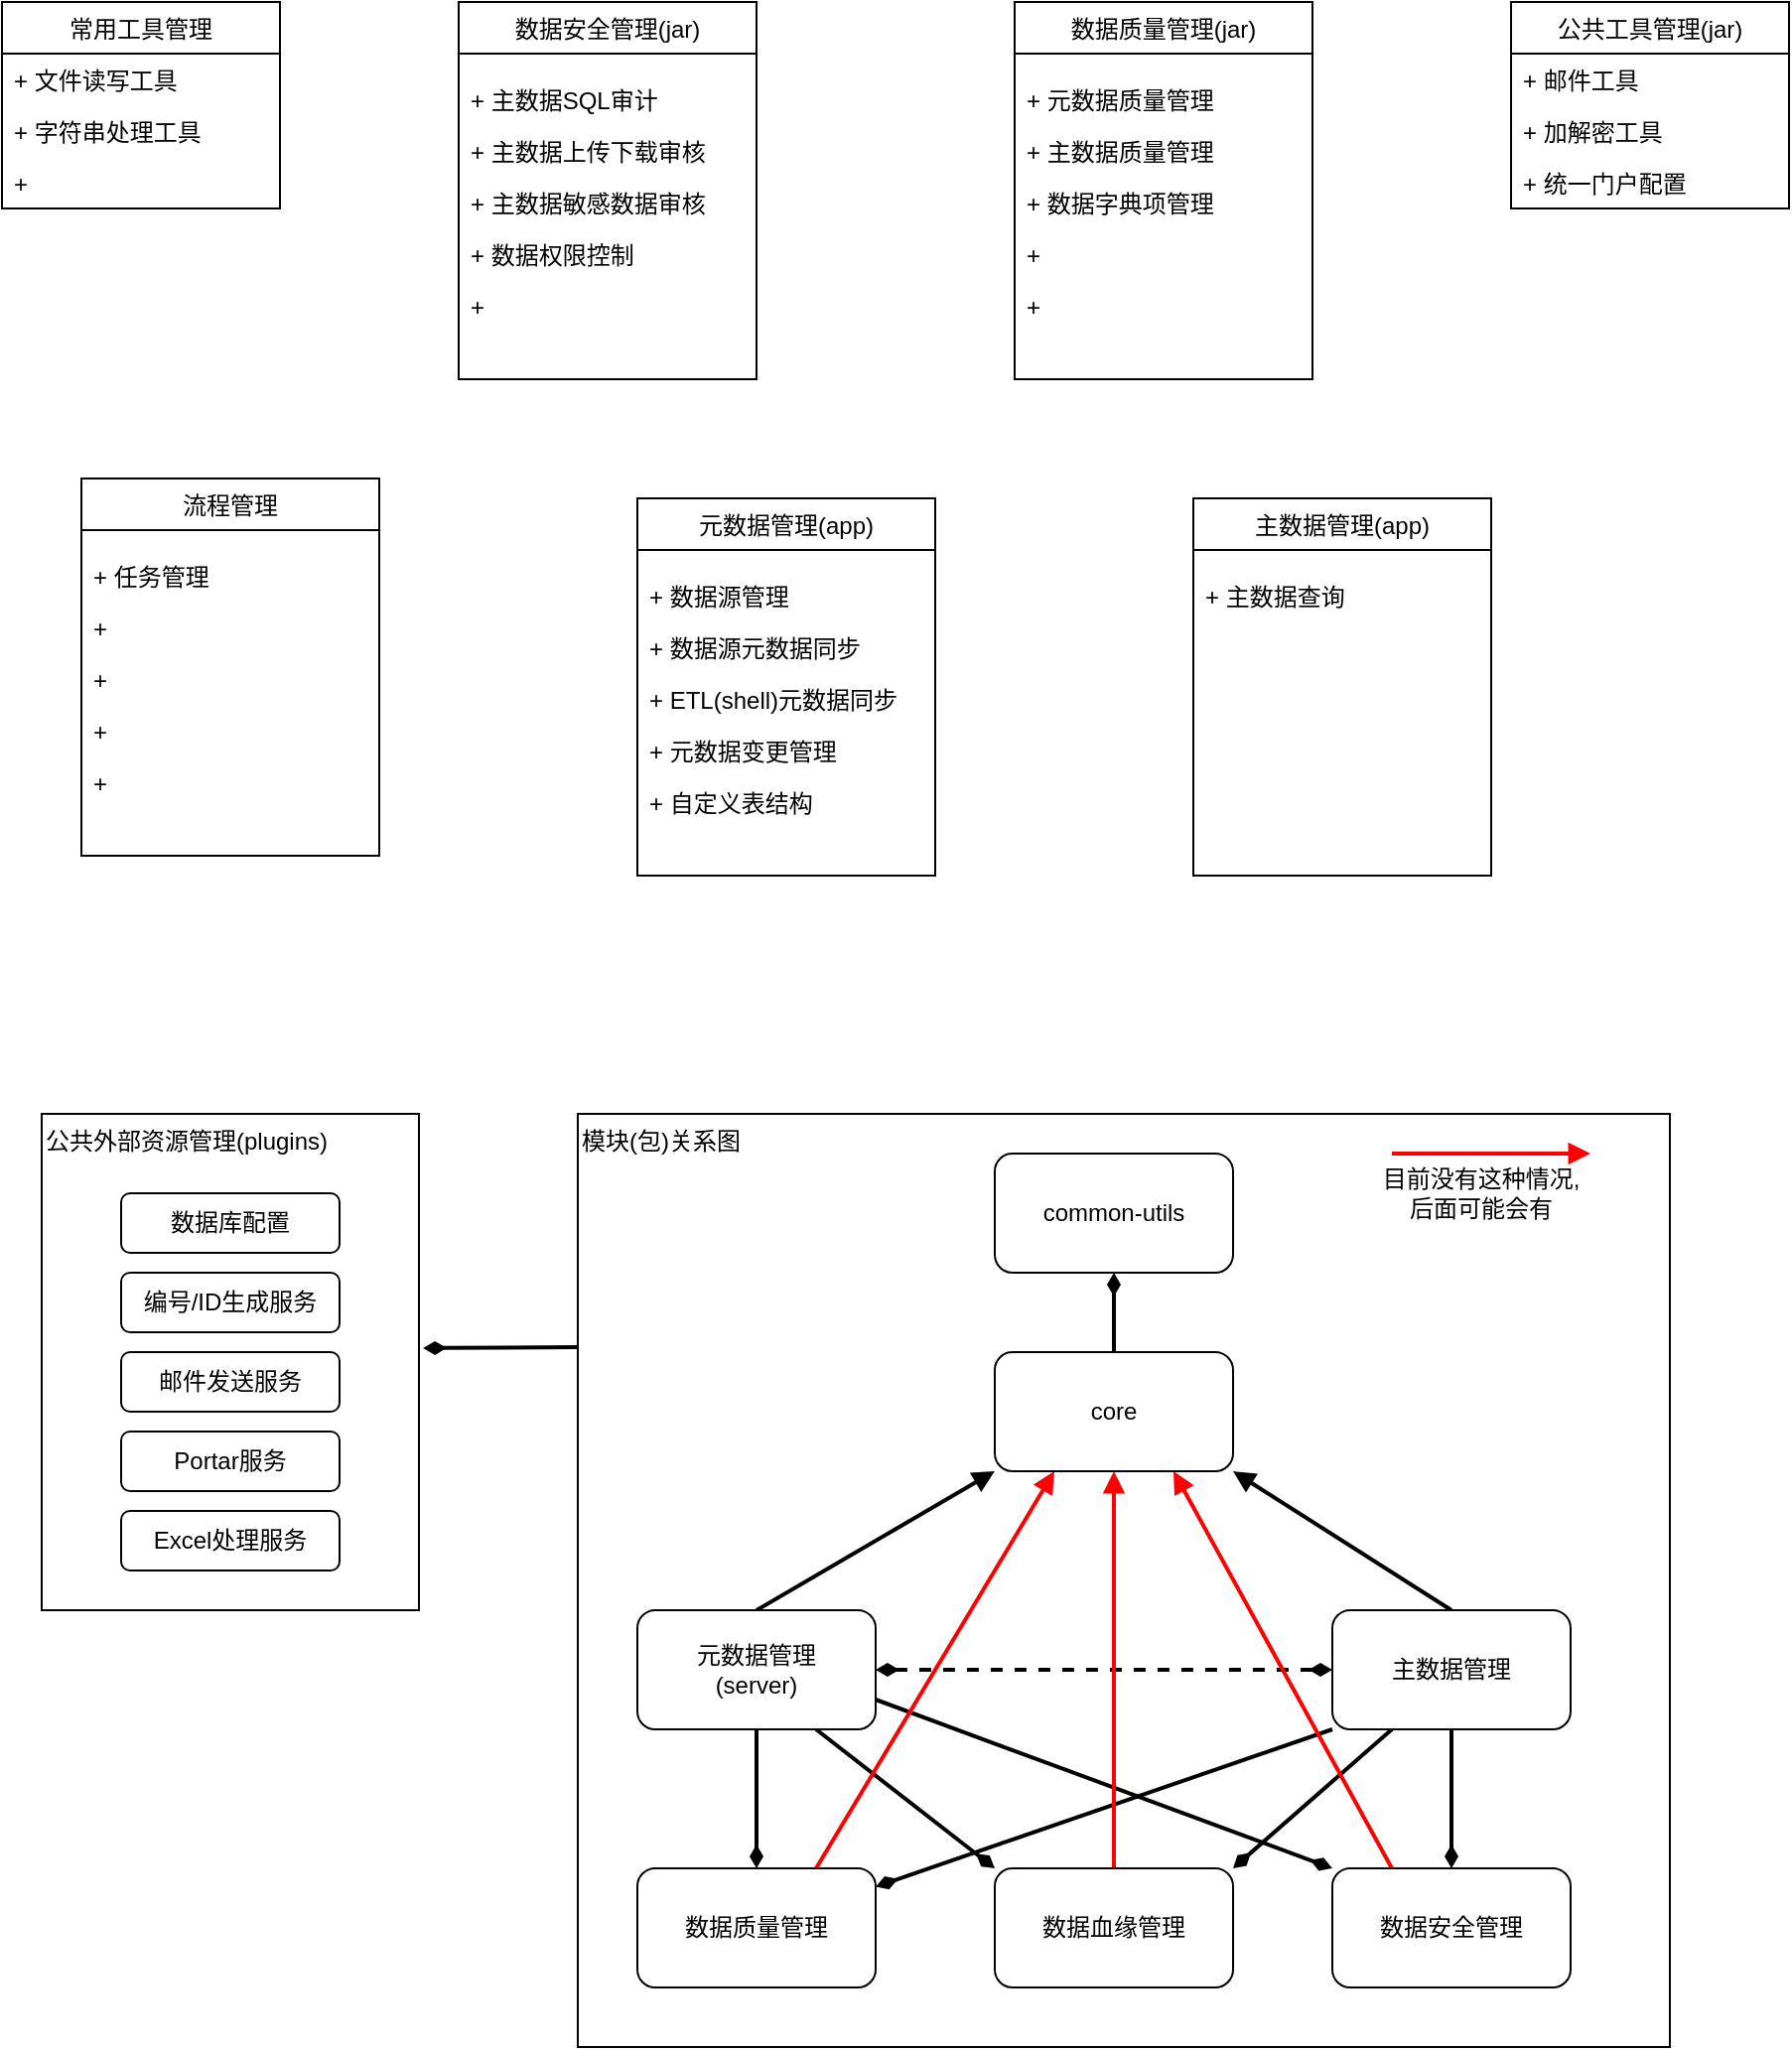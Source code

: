 <mxfile version="12.4.8" type="github">
  <diagram id="LP19ljsqffcebNAXlvKP" name="第 1 页">
    <mxGraphModel dx="2454" dy="456" grid="1" gridSize="10" guides="1" tooltips="1" connect="1" arrows="1" fold="1" page="1" pageScale="1" pageWidth="1600" pageHeight="900" math="0" shadow="0">
      <root>
        <mxCell id="0"/>
        <mxCell id="1" parent="0"/>
        <mxCell id="DVE84L7lwaM5PH8MSwEA-29" style="edgeStyle=none;rounded=0;orthogonalLoop=1;jettySize=auto;html=1;exitX=0;exitY=0.25;exitDx=0;exitDy=0;entryX=1.011;entryY=0.472;entryDx=0;entryDy=0;entryPerimeter=0;endArrow=diamondThin;endFill=1;strokeWidth=2;" edge="1" parent="1" source="DVE84L7lwaM5PH8MSwEA-28" target="DVE84L7lwaM5PH8MSwEA-8">
          <mxGeometry relative="1" as="geometry"/>
        </mxCell>
        <mxCell id="DVE84L7lwaM5PH8MSwEA-28" value="模块(包)关系图" style="rounded=0;whiteSpace=wrap;html=1;verticalAlign=top;align=left;" vertex="1" parent="1">
          <mxGeometry x="120" y="610" width="550" height="470" as="geometry"/>
        </mxCell>
        <mxCell id="FgspnRTVD1OUUb8VOJBo-12" value="公共工具管理(jar)" style="swimlane;fontStyle=0;childLayout=stackLayout;horizontal=1;startSize=26;fillColor=none;horizontalStack=0;resizeParent=1;resizeParentMax=0;resizeLast=0;collapsible=1;marginBottom=0;" parent="1" vertex="1">
          <mxGeometry x="590" y="50" width="140" height="104" as="geometry">
            <mxRectangle x="70" y="50" width="90" height="26" as="alternateBounds"/>
          </mxGeometry>
        </mxCell>
        <mxCell id="FgspnRTVD1OUUb8VOJBo-13" value="+ 邮件工具" style="text;strokeColor=none;fillColor=none;align=left;verticalAlign=top;spacingLeft=4;spacingRight=4;overflow=hidden;rotatable=0;points=[[0,0.5],[1,0.5]];portConstraint=eastwest;" parent="FgspnRTVD1OUUb8VOJBo-12" vertex="1">
          <mxGeometry y="26" width="140" height="26" as="geometry"/>
        </mxCell>
        <mxCell id="FgspnRTVD1OUUb8VOJBo-14" value="+ 加解密工具" style="text;strokeColor=none;fillColor=none;align=left;verticalAlign=top;spacingLeft=4;spacingRight=4;overflow=hidden;rotatable=0;points=[[0,0.5],[1,0.5]];portConstraint=eastwest;" parent="FgspnRTVD1OUUb8VOJBo-12" vertex="1">
          <mxGeometry y="52" width="140" height="26" as="geometry"/>
        </mxCell>
        <mxCell id="FgspnRTVD1OUUb8VOJBo-15" value="+ 统一门户配置" style="text;strokeColor=none;fillColor=none;align=left;verticalAlign=top;spacingLeft=4;spacingRight=4;overflow=hidden;rotatable=0;points=[[0,0.5],[1,0.5]];portConstraint=eastwest;" parent="FgspnRTVD1OUUb8VOJBo-12" vertex="1">
          <mxGeometry y="78" width="140" height="26" as="geometry"/>
        </mxCell>
        <mxCell id="FgspnRTVD1OUUb8VOJBo-30" value="" style="group" parent="1" vertex="1" connectable="0">
          <mxGeometry x="150" y="300" width="150" height="190" as="geometry"/>
        </mxCell>
        <mxCell id="FgspnRTVD1OUUb8VOJBo-20" value="元数据管理(app)" style="swimlane;fontStyle=0;childLayout=stackLayout;horizontal=1;startSize=26;fillColor=none;horizontalStack=0;resizeParent=1;resizeParentMax=0;resizeLast=0;collapsible=1;marginBottom=0;container=0;" parent="FgspnRTVD1OUUb8VOJBo-30" vertex="1">
          <mxGeometry width="150" height="190" as="geometry">
            <mxRectangle x="70" y="50" width="90" height="26" as="alternateBounds"/>
          </mxGeometry>
        </mxCell>
        <mxCell id="FgspnRTVD1OUUb8VOJBo-21" value="+ 数据源管理" style="text;strokeColor=none;fillColor=none;align=left;verticalAlign=top;spacingLeft=4;spacingRight=4;overflow=hidden;rotatable=0;points=[[0,0.5],[1,0.5]];portConstraint=eastwest;" parent="FgspnRTVD1OUUb8VOJBo-30" vertex="1">
          <mxGeometry y="36" width="150" height="26" as="geometry"/>
        </mxCell>
        <mxCell id="FgspnRTVD1OUUb8VOJBo-22" value="+ 数据源元数据同步" style="text;strokeColor=none;fillColor=none;align=left;verticalAlign=top;spacingLeft=4;spacingRight=4;overflow=hidden;rotatable=0;points=[[0,0.5],[1,0.5]];portConstraint=eastwest;" parent="FgspnRTVD1OUUb8VOJBo-30" vertex="1">
          <mxGeometry y="62" width="150" height="26" as="geometry"/>
        </mxCell>
        <mxCell id="FgspnRTVD1OUUb8VOJBo-23" value="+ ETL(shell)元数据同步&#xa;&#xa;+ 自定义表结构&#xa;" style="text;strokeColor=none;fillColor=none;align=left;verticalAlign=top;spacingLeft=4;spacingRight=4;overflow=hidden;rotatable=0;points=[[0,0.5],[1,0.5]];portConstraint=eastwest;" parent="FgspnRTVD1OUUb8VOJBo-30" vertex="1">
          <mxGeometry y="88" width="150" height="26" as="geometry"/>
        </mxCell>
        <mxCell id="FgspnRTVD1OUUb8VOJBo-27" value="+ 元数据变更管理" style="text;strokeColor=none;fillColor=none;align=left;verticalAlign=top;spacingLeft=4;spacingRight=4;overflow=hidden;rotatable=0;points=[[0,0.5],[1,0.5]];portConstraint=eastwest;" parent="FgspnRTVD1OUUb8VOJBo-30" vertex="1">
          <mxGeometry y="114" width="150" height="26" as="geometry"/>
        </mxCell>
        <mxCell id="FgspnRTVD1OUUb8VOJBo-28" value="+ 自定义表结构" style="text;strokeColor=none;fillColor=none;align=left;verticalAlign=top;spacingLeft=4;spacingRight=4;overflow=hidden;rotatable=0;points=[[0,0.5],[1,0.5]];portConstraint=eastwest;" parent="FgspnRTVD1OUUb8VOJBo-30" vertex="1">
          <mxGeometry y="140" width="150" height="26" as="geometry"/>
        </mxCell>
        <mxCell id="FgspnRTVD1OUUb8VOJBo-31" value="" style="group" parent="1" vertex="1" connectable="0">
          <mxGeometry x="430" y="300" width="150" height="190" as="geometry"/>
        </mxCell>
        <mxCell id="FgspnRTVD1OUUb8VOJBo-32" value="主数据管理(app)" style="swimlane;fontStyle=0;childLayout=stackLayout;horizontal=1;startSize=26;fillColor=none;horizontalStack=0;resizeParent=1;resizeParentMax=0;resizeLast=0;collapsible=1;marginBottom=0;container=0;" parent="FgspnRTVD1OUUb8VOJBo-31" vertex="1">
          <mxGeometry width="150" height="190" as="geometry">
            <mxRectangle x="70" y="50" width="90" height="26" as="alternateBounds"/>
          </mxGeometry>
        </mxCell>
        <mxCell id="FgspnRTVD1OUUb8VOJBo-33" value="+ 主数据查询" style="text;strokeColor=none;fillColor=none;align=left;verticalAlign=top;spacingLeft=4;spacingRight=4;overflow=hidden;rotatable=0;points=[[0,0.5],[1,0.5]];portConstraint=eastwest;" parent="FgspnRTVD1OUUb8VOJBo-31" vertex="1">
          <mxGeometry y="36" width="150" height="26" as="geometry"/>
        </mxCell>
        <mxCell id="FgspnRTVD1OUUb8VOJBo-43" value="" style="group" parent="1" vertex="1" connectable="0">
          <mxGeometry x="60" y="50" width="150" height="190" as="geometry"/>
        </mxCell>
        <mxCell id="FgspnRTVD1OUUb8VOJBo-44" value="数据安全管理(jar)" style="swimlane;fontStyle=0;childLayout=stackLayout;horizontal=1;startSize=26;fillColor=none;horizontalStack=0;resizeParent=1;resizeParentMax=0;resizeLast=0;collapsible=1;marginBottom=0;container=0;" parent="FgspnRTVD1OUUb8VOJBo-43" vertex="1">
          <mxGeometry width="150" height="190" as="geometry">
            <mxRectangle x="70" y="50" width="90" height="26" as="alternateBounds"/>
          </mxGeometry>
        </mxCell>
        <mxCell id="FgspnRTVD1OUUb8VOJBo-45" value="+ 主数据SQL审计" style="text;strokeColor=none;fillColor=none;align=left;verticalAlign=top;spacingLeft=4;spacingRight=4;overflow=hidden;rotatable=0;points=[[0,0.5],[1,0.5]];portConstraint=eastwest;" parent="FgspnRTVD1OUUb8VOJBo-43" vertex="1">
          <mxGeometry y="36" width="150" height="26" as="geometry"/>
        </mxCell>
        <mxCell id="FgspnRTVD1OUUb8VOJBo-46" value="+ 主数据上传下载审核" style="text;strokeColor=none;fillColor=none;align=left;verticalAlign=top;spacingLeft=4;spacingRight=4;overflow=hidden;rotatable=0;points=[[0,0.5],[1,0.5]];portConstraint=eastwest;" parent="FgspnRTVD1OUUb8VOJBo-43" vertex="1">
          <mxGeometry y="62" width="150" height="26" as="geometry"/>
        </mxCell>
        <mxCell id="FgspnRTVD1OUUb8VOJBo-47" value="+ 主数据敏感数据审核&#xa;" style="text;strokeColor=none;fillColor=none;align=left;verticalAlign=top;spacingLeft=4;spacingRight=4;overflow=hidden;rotatable=0;points=[[0,0.5],[1,0.5]];portConstraint=eastwest;" parent="FgspnRTVD1OUUb8VOJBo-43" vertex="1">
          <mxGeometry y="88" width="150" height="26" as="geometry"/>
        </mxCell>
        <mxCell id="FgspnRTVD1OUUb8VOJBo-48" value="+ 数据权限控制" style="text;strokeColor=none;fillColor=none;align=left;verticalAlign=top;spacingLeft=4;spacingRight=4;overflow=hidden;rotatable=0;points=[[0,0.5],[1,0.5]];portConstraint=eastwest;" parent="FgspnRTVD1OUUb8VOJBo-43" vertex="1">
          <mxGeometry y="114" width="150" height="26" as="geometry"/>
        </mxCell>
        <mxCell id="FgspnRTVD1OUUb8VOJBo-49" value="+ " style="text;strokeColor=none;fillColor=none;align=left;verticalAlign=top;spacingLeft=4;spacingRight=4;overflow=hidden;rotatable=0;points=[[0,0.5],[1,0.5]];portConstraint=eastwest;" parent="FgspnRTVD1OUUb8VOJBo-43" vertex="1">
          <mxGeometry y="140" width="150" height="26" as="geometry"/>
        </mxCell>
        <mxCell id="FgspnRTVD1OUUb8VOJBo-50" value="" style="group" parent="1" vertex="1" connectable="0">
          <mxGeometry x="340" y="50" width="150" height="190" as="geometry"/>
        </mxCell>
        <mxCell id="FgspnRTVD1OUUb8VOJBo-51" value="数据质量管理(jar)" style="swimlane;fontStyle=0;childLayout=stackLayout;horizontal=1;startSize=26;fillColor=none;horizontalStack=0;resizeParent=1;resizeParentMax=0;resizeLast=0;collapsible=1;marginBottom=0;container=0;" parent="FgspnRTVD1OUUb8VOJBo-50" vertex="1">
          <mxGeometry width="150" height="190" as="geometry">
            <mxRectangle x="70" y="50" width="90" height="26" as="alternateBounds"/>
          </mxGeometry>
        </mxCell>
        <mxCell id="FgspnRTVD1OUUb8VOJBo-52" value="+ 元数据质量管理" style="text;strokeColor=none;fillColor=none;align=left;verticalAlign=top;spacingLeft=4;spacingRight=4;overflow=hidden;rotatable=0;points=[[0,0.5],[1,0.5]];portConstraint=eastwest;" parent="FgspnRTVD1OUUb8VOJBo-50" vertex="1">
          <mxGeometry y="36" width="150" height="26" as="geometry"/>
        </mxCell>
        <mxCell id="FgspnRTVD1OUUb8VOJBo-53" value="+ 主数据质量管理" style="text;strokeColor=none;fillColor=none;align=left;verticalAlign=top;spacingLeft=4;spacingRight=4;overflow=hidden;rotatable=0;points=[[0,0.5],[1,0.5]];portConstraint=eastwest;" parent="FgspnRTVD1OUUb8VOJBo-50" vertex="1">
          <mxGeometry y="62" width="150" height="26" as="geometry"/>
        </mxCell>
        <mxCell id="FgspnRTVD1OUUb8VOJBo-54" value="+ 数据字典项管理" style="text;strokeColor=none;fillColor=none;align=left;verticalAlign=top;spacingLeft=4;spacingRight=4;overflow=hidden;rotatable=0;points=[[0,0.5],[1,0.5]];portConstraint=eastwest;" parent="FgspnRTVD1OUUb8VOJBo-50" vertex="1">
          <mxGeometry y="88" width="150" height="26" as="geometry"/>
        </mxCell>
        <mxCell id="FgspnRTVD1OUUb8VOJBo-55" value="+ " style="text;strokeColor=none;fillColor=none;align=left;verticalAlign=top;spacingLeft=4;spacingRight=4;overflow=hidden;rotatable=0;points=[[0,0.5],[1,0.5]];portConstraint=eastwest;" parent="FgspnRTVD1OUUb8VOJBo-50" vertex="1">
          <mxGeometry y="114" width="150" height="26" as="geometry"/>
        </mxCell>
        <mxCell id="FgspnRTVD1OUUb8VOJBo-56" value="+ " style="text;strokeColor=none;fillColor=none;align=left;verticalAlign=top;spacingLeft=4;spacingRight=4;overflow=hidden;rotatable=0;points=[[0,0.5],[1,0.5]];portConstraint=eastwest;" parent="FgspnRTVD1OUUb8VOJBo-50" vertex="1">
          <mxGeometry y="140" width="150" height="26" as="geometry"/>
        </mxCell>
        <mxCell id="FgspnRTVD1OUUb8VOJBo-57" value="" style="group" parent="1" vertex="1" connectable="0">
          <mxGeometry x="-130" y="290" width="150" height="190" as="geometry"/>
        </mxCell>
        <mxCell id="FgspnRTVD1OUUb8VOJBo-58" value="流程管理" style="swimlane;fontStyle=0;childLayout=stackLayout;horizontal=1;startSize=26;fillColor=none;horizontalStack=0;resizeParent=1;resizeParentMax=0;resizeLast=0;collapsible=1;marginBottom=0;container=0;" parent="FgspnRTVD1OUUb8VOJBo-57" vertex="1">
          <mxGeometry width="150" height="190" as="geometry">
            <mxRectangle x="70" y="50" width="90" height="26" as="alternateBounds"/>
          </mxGeometry>
        </mxCell>
        <mxCell id="FgspnRTVD1OUUb8VOJBo-59" value="+ 任务管理" style="text;strokeColor=none;fillColor=none;align=left;verticalAlign=top;spacingLeft=4;spacingRight=4;overflow=hidden;rotatable=0;points=[[0,0.5],[1,0.5]];portConstraint=eastwest;" parent="FgspnRTVD1OUUb8VOJBo-57" vertex="1">
          <mxGeometry y="36" width="150" height="26" as="geometry"/>
        </mxCell>
        <mxCell id="FgspnRTVD1OUUb8VOJBo-60" value="+ " style="text;strokeColor=none;fillColor=none;align=left;verticalAlign=top;spacingLeft=4;spacingRight=4;overflow=hidden;rotatable=0;points=[[0,0.5],[1,0.5]];portConstraint=eastwest;" parent="FgspnRTVD1OUUb8VOJBo-57" vertex="1">
          <mxGeometry y="62" width="150" height="26" as="geometry"/>
        </mxCell>
        <mxCell id="FgspnRTVD1OUUb8VOJBo-61" value="+ " style="text;strokeColor=none;fillColor=none;align=left;verticalAlign=top;spacingLeft=4;spacingRight=4;overflow=hidden;rotatable=0;points=[[0,0.5],[1,0.5]];portConstraint=eastwest;" parent="FgspnRTVD1OUUb8VOJBo-57" vertex="1">
          <mxGeometry y="88" width="150" height="26" as="geometry"/>
        </mxCell>
        <mxCell id="FgspnRTVD1OUUb8VOJBo-62" value="+ " style="text;strokeColor=none;fillColor=none;align=left;verticalAlign=top;spacingLeft=4;spacingRight=4;overflow=hidden;rotatable=0;points=[[0,0.5],[1,0.5]];portConstraint=eastwest;" parent="FgspnRTVD1OUUb8VOJBo-57" vertex="1">
          <mxGeometry y="114" width="150" height="26" as="geometry"/>
        </mxCell>
        <mxCell id="FgspnRTVD1OUUb8VOJBo-63" value="+ " style="text;strokeColor=none;fillColor=none;align=left;verticalAlign=top;spacingLeft=4;spacingRight=4;overflow=hidden;rotatable=0;points=[[0,0.5],[1,0.5]];portConstraint=eastwest;" parent="FgspnRTVD1OUUb8VOJBo-57" vertex="1">
          <mxGeometry y="140" width="150" height="26" as="geometry"/>
        </mxCell>
        <mxCell id="-tJCZhhY9tuhhLvmwRgg-12" value="常用工具管理" style="swimlane;fontStyle=0;childLayout=stackLayout;horizontal=1;startSize=26;fillColor=none;horizontalStack=0;resizeParent=1;resizeParentMax=0;resizeLast=0;collapsible=1;marginBottom=0;" parent="1" vertex="1">
          <mxGeometry x="-170" y="50" width="140" height="104" as="geometry">
            <mxRectangle x="70" y="50" width="90" height="26" as="alternateBounds"/>
          </mxGeometry>
        </mxCell>
        <mxCell id="-tJCZhhY9tuhhLvmwRgg-13" value="+ 文件读写工具" style="text;strokeColor=none;fillColor=none;align=left;verticalAlign=top;spacingLeft=4;spacingRight=4;overflow=hidden;rotatable=0;points=[[0,0.5],[1,0.5]];portConstraint=eastwest;" parent="-tJCZhhY9tuhhLvmwRgg-12" vertex="1">
          <mxGeometry y="26" width="140" height="26" as="geometry"/>
        </mxCell>
        <mxCell id="-tJCZhhY9tuhhLvmwRgg-14" value="+ 字符串处理工具" style="text;strokeColor=none;fillColor=none;align=left;verticalAlign=top;spacingLeft=4;spacingRight=4;overflow=hidden;rotatable=0;points=[[0,0.5],[1,0.5]];portConstraint=eastwest;" parent="-tJCZhhY9tuhhLvmwRgg-12" vertex="1">
          <mxGeometry y="52" width="140" height="26" as="geometry"/>
        </mxCell>
        <mxCell id="-tJCZhhY9tuhhLvmwRgg-15" value="+ " style="text;strokeColor=none;fillColor=none;align=left;verticalAlign=top;spacingLeft=4;spacingRight=4;overflow=hidden;rotatable=0;points=[[0,0.5],[1,0.5]];portConstraint=eastwest;" parent="-tJCZhhY9tuhhLvmwRgg-12" vertex="1">
          <mxGeometry y="78" width="140" height="26" as="geometry"/>
        </mxCell>
        <mxCell id="DVE84L7lwaM5PH8MSwEA-17" style="rounded=0;orthogonalLoop=1;jettySize=auto;html=1;exitX=0.5;exitY=0;exitDx=0;exitDy=0;entryX=0;entryY=1;entryDx=0;entryDy=0;endArrow=block;endFill=1;strokeWidth=2;" edge="1" parent="1" source="DVE84L7lwaM5PH8MSwEA-1" target="DVE84L7lwaM5PH8MSwEA-16">
          <mxGeometry relative="1" as="geometry"/>
        </mxCell>
        <mxCell id="DVE84L7lwaM5PH8MSwEA-19" style="edgeStyle=none;rounded=0;orthogonalLoop=1;jettySize=auto;html=1;exitX=0.5;exitY=1;exitDx=0;exitDy=0;endArrow=diamondThin;endFill=1;strokeWidth=2;" edge="1" parent="1" source="DVE84L7lwaM5PH8MSwEA-1" target="DVE84L7lwaM5PH8MSwEA-5">
          <mxGeometry relative="1" as="geometry"/>
        </mxCell>
        <mxCell id="DVE84L7lwaM5PH8MSwEA-20" style="edgeStyle=none;rounded=0;orthogonalLoop=1;jettySize=auto;html=1;exitX=0.75;exitY=1;exitDx=0;exitDy=0;entryX=0;entryY=0;entryDx=0;entryDy=0;endArrow=diamondThin;endFill=1;strokeWidth=2;" edge="1" parent="1" source="DVE84L7lwaM5PH8MSwEA-1" target="DVE84L7lwaM5PH8MSwEA-11">
          <mxGeometry relative="1" as="geometry"/>
        </mxCell>
        <mxCell id="DVE84L7lwaM5PH8MSwEA-21" style="edgeStyle=none;rounded=0;orthogonalLoop=1;jettySize=auto;html=1;exitX=1;exitY=0.75;exitDx=0;exitDy=0;entryX=0;entryY=0;entryDx=0;entryDy=0;endArrow=diamondThin;endFill=1;strokeWidth=2;" edge="1" parent="1" source="DVE84L7lwaM5PH8MSwEA-1" target="DVE84L7lwaM5PH8MSwEA-6">
          <mxGeometry relative="1" as="geometry"/>
        </mxCell>
        <mxCell id="DVE84L7lwaM5PH8MSwEA-25" style="edgeStyle=none;rounded=0;orthogonalLoop=1;jettySize=auto;html=1;exitX=1;exitY=0.5;exitDx=0;exitDy=0;entryX=0;entryY=0.5;entryDx=0;entryDy=0;endArrow=diamondThin;endFill=1;dashed=1;strokeWidth=2;startArrow=diamondThin;startFill=1;" edge="1" parent="1" source="DVE84L7lwaM5PH8MSwEA-1" target="DVE84L7lwaM5PH8MSwEA-2">
          <mxGeometry relative="1" as="geometry"/>
        </mxCell>
        <mxCell id="DVE84L7lwaM5PH8MSwEA-1" value="元数据管理&lt;br&gt;(server)" style="rounded=1;whiteSpace=wrap;html=1;" vertex="1" parent="1">
          <mxGeometry x="150" y="860" width="120" height="60" as="geometry"/>
        </mxCell>
        <mxCell id="DVE84L7lwaM5PH8MSwEA-18" style="edgeStyle=none;rounded=0;orthogonalLoop=1;jettySize=auto;html=1;exitX=0.5;exitY=0;exitDx=0;exitDy=0;entryX=1;entryY=1;entryDx=0;entryDy=0;endArrow=block;endFill=1;strokeWidth=2;" edge="1" parent="1" source="DVE84L7lwaM5PH8MSwEA-2" target="DVE84L7lwaM5PH8MSwEA-16">
          <mxGeometry relative="1" as="geometry"/>
        </mxCell>
        <mxCell id="DVE84L7lwaM5PH8MSwEA-22" style="edgeStyle=none;rounded=0;orthogonalLoop=1;jettySize=auto;html=1;exitX=0.5;exitY=1;exitDx=0;exitDy=0;entryX=0.5;entryY=0;entryDx=0;entryDy=0;endArrow=diamondThin;endFill=1;strokeWidth=2;" edge="1" parent="1" source="DVE84L7lwaM5PH8MSwEA-2" target="DVE84L7lwaM5PH8MSwEA-6">
          <mxGeometry relative="1" as="geometry"/>
        </mxCell>
        <mxCell id="DVE84L7lwaM5PH8MSwEA-23" style="edgeStyle=none;rounded=0;orthogonalLoop=1;jettySize=auto;html=1;exitX=0.25;exitY=1;exitDx=0;exitDy=0;endArrow=diamondThin;endFill=1;entryX=1;entryY=0;entryDx=0;entryDy=0;strokeWidth=2;" edge="1" parent="1" source="DVE84L7lwaM5PH8MSwEA-2" target="DVE84L7lwaM5PH8MSwEA-11">
          <mxGeometry relative="1" as="geometry">
            <mxPoint x="470" y="980" as="targetPoint"/>
          </mxGeometry>
        </mxCell>
        <mxCell id="DVE84L7lwaM5PH8MSwEA-24" style="edgeStyle=none;rounded=0;orthogonalLoop=1;jettySize=auto;html=1;exitX=0;exitY=1;exitDx=0;exitDy=0;endArrow=diamondThin;endFill=1;strokeWidth=2;" edge="1" parent="1" source="DVE84L7lwaM5PH8MSwEA-2" target="DVE84L7lwaM5PH8MSwEA-5">
          <mxGeometry relative="1" as="geometry"/>
        </mxCell>
        <mxCell id="DVE84L7lwaM5PH8MSwEA-2" value="主数据管理" style="rounded=1;whiteSpace=wrap;html=1;" vertex="1" parent="1">
          <mxGeometry x="500" y="860" width="120" height="60" as="geometry"/>
        </mxCell>
        <mxCell id="DVE84L7lwaM5PH8MSwEA-30" style="edgeStyle=none;rounded=0;orthogonalLoop=1;jettySize=auto;html=1;exitX=0.75;exitY=0;exitDx=0;exitDy=0;entryX=0.25;entryY=1;entryDx=0;entryDy=0;endArrow=block;endFill=1;strokeWidth=2;strokeColor=#FF0000;" edge="1" parent="1" source="DVE84L7lwaM5PH8MSwEA-5" target="DVE84L7lwaM5PH8MSwEA-16">
          <mxGeometry relative="1" as="geometry"/>
        </mxCell>
        <mxCell id="DVE84L7lwaM5PH8MSwEA-5" value="数据质量管理" style="rounded=1;whiteSpace=wrap;html=1;" vertex="1" parent="1">
          <mxGeometry x="150" y="990" width="120" height="60" as="geometry"/>
        </mxCell>
        <mxCell id="DVE84L7lwaM5PH8MSwEA-32" style="edgeStyle=none;rounded=0;orthogonalLoop=1;jettySize=auto;html=1;exitX=0.25;exitY=0;exitDx=0;exitDy=0;entryX=0.75;entryY=1;entryDx=0;entryDy=0;endArrow=block;endFill=1;strokeColor=#FF0000;strokeWidth=2;" edge="1" parent="1" source="DVE84L7lwaM5PH8MSwEA-6" target="DVE84L7lwaM5PH8MSwEA-16">
          <mxGeometry relative="1" as="geometry"/>
        </mxCell>
        <mxCell id="DVE84L7lwaM5PH8MSwEA-6" value="数据安全管理" style="rounded=1;whiteSpace=wrap;html=1;" vertex="1" parent="1">
          <mxGeometry x="500" y="990" width="120" height="60" as="geometry"/>
        </mxCell>
        <mxCell id="DVE84L7lwaM5PH8MSwEA-31" style="edgeStyle=none;rounded=0;orthogonalLoop=1;jettySize=auto;html=1;exitX=0.5;exitY=0;exitDx=0;exitDy=0;entryX=0.5;entryY=1;entryDx=0;entryDy=0;endArrow=block;endFill=1;strokeColor=#FF0000;strokeWidth=2;" edge="1" parent="1" source="DVE84L7lwaM5PH8MSwEA-11" target="DVE84L7lwaM5PH8MSwEA-16">
          <mxGeometry relative="1" as="geometry"/>
        </mxCell>
        <mxCell id="DVE84L7lwaM5PH8MSwEA-11" value="数据血缘管理" style="rounded=1;whiteSpace=wrap;html=1;" vertex="1" parent="1">
          <mxGeometry x="330" y="990" width="120" height="60" as="geometry"/>
        </mxCell>
        <mxCell id="DVE84L7lwaM5PH8MSwEA-15" value="common-utils" style="rounded=1;whiteSpace=wrap;html=1;" vertex="1" parent="1">
          <mxGeometry x="330" y="630" width="120" height="60" as="geometry"/>
        </mxCell>
        <mxCell id="DVE84L7lwaM5PH8MSwEA-26" style="edgeStyle=none;rounded=0;orthogonalLoop=1;jettySize=auto;html=1;exitX=0.5;exitY=0;exitDx=0;exitDy=0;entryX=0.5;entryY=1;entryDx=0;entryDy=0;endArrow=diamondThin;endFill=1;strokeWidth=2;" edge="1" parent="1" source="DVE84L7lwaM5PH8MSwEA-16" target="DVE84L7lwaM5PH8MSwEA-15">
          <mxGeometry relative="1" as="geometry"/>
        </mxCell>
        <mxCell id="DVE84L7lwaM5PH8MSwEA-16" value="core" style="rounded=1;whiteSpace=wrap;html=1;" vertex="1" parent="1">
          <mxGeometry x="330" y="730" width="120" height="60" as="geometry"/>
        </mxCell>
        <mxCell id="DVE84L7lwaM5PH8MSwEA-27" value="" style="group" vertex="1" connectable="0" parent="1">
          <mxGeometry x="-150" y="610" width="190" height="250" as="geometry"/>
        </mxCell>
        <mxCell id="DVE84L7lwaM5PH8MSwEA-8" value="公共外部资源管理(plugins)" style="rounded=0;whiteSpace=wrap;html=1;align=left;verticalAlign=top;" vertex="1" parent="DVE84L7lwaM5PH8MSwEA-27">
          <mxGeometry width="190" height="250" as="geometry"/>
        </mxCell>
        <mxCell id="DVE84L7lwaM5PH8MSwEA-9" value="邮件发送服务" style="rounded=1;whiteSpace=wrap;html=1;" vertex="1" parent="DVE84L7lwaM5PH8MSwEA-27">
          <mxGeometry x="40" y="120" width="110" height="30" as="geometry"/>
        </mxCell>
        <mxCell id="DVE84L7lwaM5PH8MSwEA-10" value="编号/ID生成服务" style="rounded=1;whiteSpace=wrap;html=1;" vertex="1" parent="DVE84L7lwaM5PH8MSwEA-27">
          <mxGeometry x="40" y="80" width="110" height="30" as="geometry"/>
        </mxCell>
        <mxCell id="DVE84L7lwaM5PH8MSwEA-12" value="数据库配置" style="rounded=1;whiteSpace=wrap;html=1;" vertex="1" parent="DVE84L7lwaM5PH8MSwEA-27">
          <mxGeometry x="40" y="40" width="110" height="30" as="geometry"/>
        </mxCell>
        <mxCell id="DVE84L7lwaM5PH8MSwEA-13" value="Portar服务" style="rounded=1;whiteSpace=wrap;html=1;" vertex="1" parent="DVE84L7lwaM5PH8MSwEA-27">
          <mxGeometry x="40" y="160" width="110" height="30" as="geometry"/>
        </mxCell>
        <mxCell id="DVE84L7lwaM5PH8MSwEA-14" value="Excel处理服务" style="rounded=1;whiteSpace=wrap;html=1;" vertex="1" parent="DVE84L7lwaM5PH8MSwEA-27">
          <mxGeometry x="40" y="200" width="110" height="30" as="geometry"/>
        </mxCell>
        <mxCell id="DVE84L7lwaM5PH8MSwEA-37" value="" style="group" vertex="1" connectable="0" parent="1">
          <mxGeometry x="520" y="630" width="110" height="30" as="geometry"/>
        </mxCell>
        <mxCell id="DVE84L7lwaM5PH8MSwEA-35" style="edgeStyle=none;rounded=0;orthogonalLoop=1;jettySize=auto;html=1;endArrow=block;endFill=1;strokeColor=#FF0000;strokeWidth=2;" edge="1" parent="DVE84L7lwaM5PH8MSwEA-37">
          <mxGeometry relative="1" as="geometry">
            <mxPoint x="10" as="sourcePoint"/>
            <mxPoint x="110" as="targetPoint"/>
          </mxGeometry>
        </mxCell>
        <mxCell id="DVE84L7lwaM5PH8MSwEA-36" value="目前没有这种情况, 后面可能会有" style="text;html=1;strokeColor=none;fillColor=none;align=center;verticalAlign=middle;whiteSpace=wrap;rounded=0;" vertex="1" parent="DVE84L7lwaM5PH8MSwEA-37">
          <mxGeometry y="10" width="110" height="20" as="geometry"/>
        </mxCell>
      </root>
    </mxGraphModel>
  </diagram>
</mxfile>
